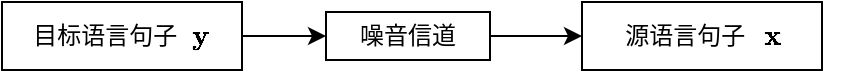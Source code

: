 <mxfile version="14.2.9" type="github">
  <diagram id="rK3JdOKgJToeYwjNvOsh" name="Page-1">
    <mxGraphModel dx="1426" dy="794" grid="0" gridSize="10" guides="1" tooltips="1" connect="1" arrows="1" fold="1" page="1" pageScale="1" pageWidth="827" pageHeight="1169" math="1" shadow="0">
      <root>
        <mxCell id="0" />
        <mxCell id="1" parent="0" />
        <mxCell id="tLxk8WB9IfVRxmKsMl4F-1" value="目标语言句子&amp;nbsp; &amp;nbsp; &amp;nbsp;" style="rounded=0;whiteSpace=wrap;html=1;gradientColor=#ffffff;" vertex="1" parent="1">
          <mxGeometry x="132" y="417" width="120" height="34" as="geometry" />
        </mxCell>
        <mxCell id="tLxk8WB9IfVRxmKsMl4F-2" value="$$\mathbf{y}$$" style="text;html=1;strokeColor=none;fillColor=none;align=center;verticalAlign=middle;whiteSpace=wrap;rounded=0;" vertex="1" parent="1">
          <mxGeometry x="214" y="418.5" width="35" height="31" as="geometry" />
        </mxCell>
        <mxCell id="tLxk8WB9IfVRxmKsMl4F-3" value="噪音信道" style="rounded=0;whiteSpace=wrap;html=1;gradientColor=#ffffff;" vertex="1" parent="1">
          <mxGeometry x="294" y="422" width="82" height="24" as="geometry" />
        </mxCell>
        <mxCell id="tLxk8WB9IfVRxmKsMl4F-4" value="源语言句子&amp;nbsp; &amp;nbsp; &amp;nbsp;" style="rounded=0;whiteSpace=wrap;html=1;gradientColor=#ffffff;" vertex="1" parent="1">
          <mxGeometry x="422" y="417" width="120" height="34" as="geometry" />
        </mxCell>
        <mxCell id="tLxk8WB9IfVRxmKsMl4F-5" value="$$\mathbf{x}$$" style="text;html=1;strokeColor=none;fillColor=none;align=center;verticalAlign=middle;whiteSpace=wrap;rounded=0;" vertex="1" parent="1">
          <mxGeometry x="500" y="418.5" width="35" height="31" as="geometry" />
        </mxCell>
        <mxCell id="tLxk8WB9IfVRxmKsMl4F-7" value="" style="endArrow=classic;html=1;entryX=0;entryY=0.5;entryDx=0;entryDy=0;exitX=1;exitY=0.5;exitDx=0;exitDy=0;" edge="1" parent="1" source="tLxk8WB9IfVRxmKsMl4F-1" target="tLxk8WB9IfVRxmKsMl4F-3">
          <mxGeometry width="50" height="50" relative="1" as="geometry">
            <mxPoint x="258" y="434" as="sourcePoint" />
            <mxPoint x="437" y="367" as="targetPoint" />
          </mxGeometry>
        </mxCell>
        <mxCell id="tLxk8WB9IfVRxmKsMl4F-8" value="" style="endArrow=classic;html=1;exitX=1;exitY=0.5;exitDx=0;exitDy=0;entryX=0;entryY=0.5;entryDx=0;entryDy=0;" edge="1" parent="1" source="tLxk8WB9IfVRxmKsMl4F-3" target="tLxk8WB9IfVRxmKsMl4F-4">
          <mxGeometry width="50" height="50" relative="1" as="geometry">
            <mxPoint x="387" y="417" as="sourcePoint" />
            <mxPoint x="437" y="367" as="targetPoint" />
          </mxGeometry>
        </mxCell>
      </root>
    </mxGraphModel>
  </diagram>
</mxfile>
